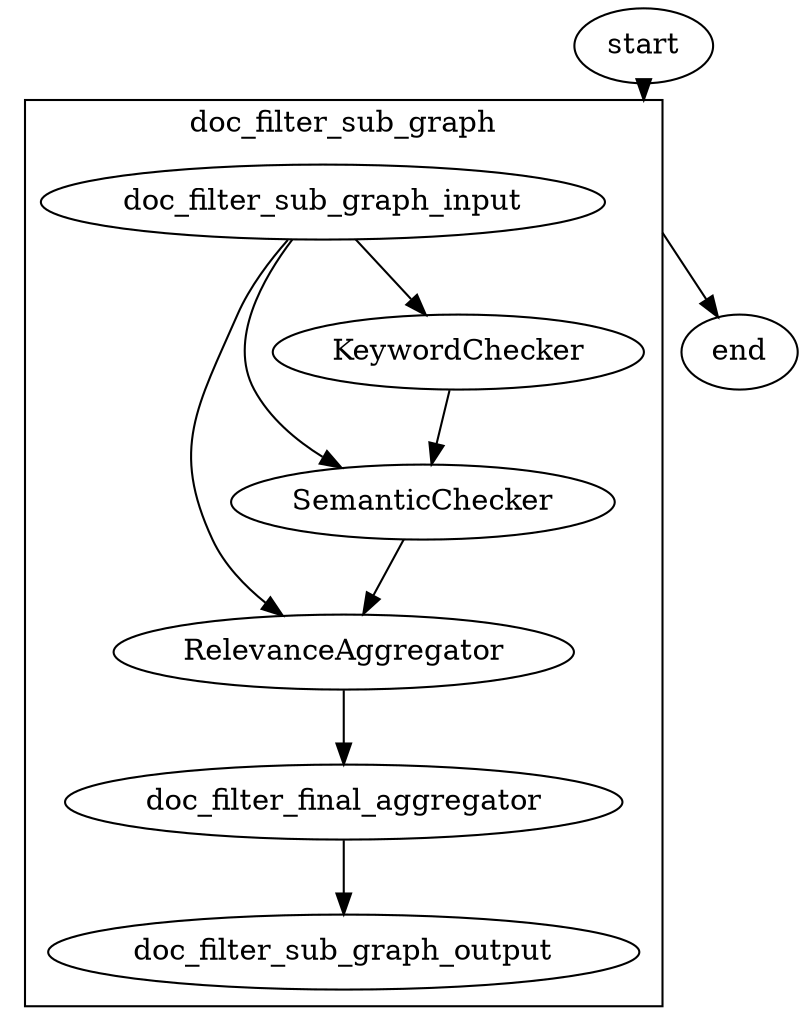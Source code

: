 digraph {
	compound=true
	_qa_flow_cluster_ancor [fixedsize=true height=0 style=invis width=0]
	_doc_filter_sub_graph_cluster_ancor -> end [ltail=cluster_doc_filter_sub_graph]
	start -> _doc_filter_sub_graph_cluster_ancor [lhead=cluster_doc_filter_sub_graph]
	subgraph cluster_doc_filter_sub_graph {
		_doc_filter_sub_graph_cluster_ancor [fixedsize=true height=0 style=invis width=0]
		doc_filter_final_aggregator -> doc_filter_sub_graph_output
		doc_filter_sub_graph_input -> RelevanceAggregator
		doc_filter_sub_graph_input -> SemanticChecker
		doc_filter_sub_graph_input -> KeywordChecker
		KeywordChecker -> SemanticChecker
		SemanticChecker -> RelevanceAggregator
		RelevanceAggregator -> doc_filter_final_aggregator
		label=doc_filter_sub_graph
	}
}
